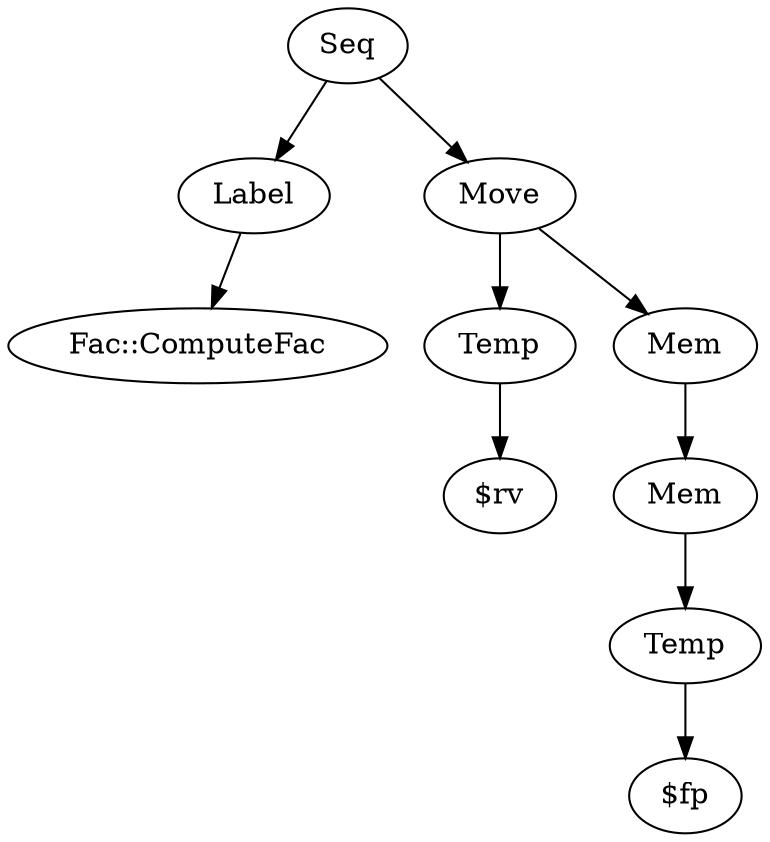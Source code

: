 digraph G{
graph[ordering="out"];
	1[label="Fac::ComputeFac"]
	2 -> 1
	2[label="Label"]
	3[label="$rv"]
	4 -> 3
	4[label="Temp"]
	5[label="$fp"]
	6 -> 5
	6[label="Temp"]
	7 -> 6
	7[label="Mem"]
	8 -> 7
	8[label="Mem"]
	9 -> 4
	9 -> 8
	9[label="Move"]
	10 -> 2
	10 -> 9
	10[label="Seq"]
}
